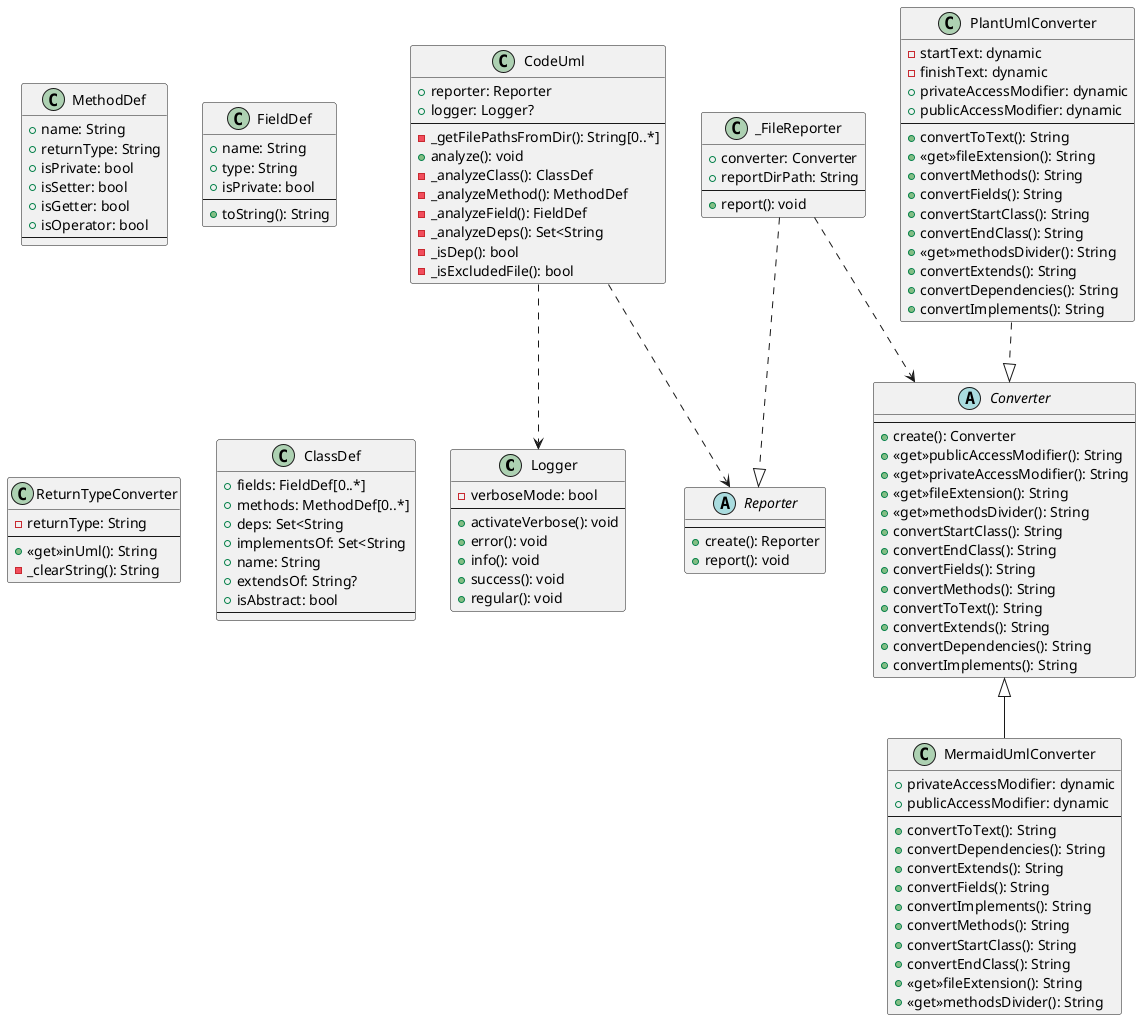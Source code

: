 @startuml
class Logger {
-verboseMode: bool
---
+activateVerbose(): void
+error(): void
+info(): void
+success(): void
+regular(): void
}
class CodeUml {
+reporter: Reporter
+logger: Logger?
---
-_getFilePathsFromDir(): String[0..*]
+analyze(): void
-_analyzeClass(): ClassDef
-_analyzeMethod(): MethodDef
-_analyzeField(): FieldDef
-_analyzeDeps(): Set<String
-_isDep(): bool
-_isExcludedFile(): bool
}
CodeUml ..> Reporter
CodeUml ..> Logger
class MethodDef {
+name: String
+returnType: String
+isPrivate: bool
+isSetter: bool
+isGetter: bool
+isOperator: bool
---
}
class FieldDef {
+name: String
+type: String
+isPrivate: bool
---
+toString(): String
}
class MermaidUmlConverter {
+privateAccessModifier: dynamic
+publicAccessModifier: dynamic
---
+convertToText(): String
+convertDependencies(): String
+convertExtends(): String
+convertFields(): String
+convertImplements(): String
+convertMethods(): String
+convertStartClass(): String
+convertEndClass(): String
+«get»fileExtension(): String
+«get»methodsDivider(): String
}
Converter <|-- MermaidUmlConverter
class ReturnTypeConverter {
-returnType: String
---
+«get»inUml(): String
-_clearString(): String
}
class PlantUmlConverter {
-startText: dynamic
-finishText: dynamic
+privateAccessModifier: dynamic
+publicAccessModifier: dynamic
---
+convertToText(): String
+«get»fileExtension(): String
+convertMethods(): String
+convertFields(): String
+convertStartClass(): String
+convertEndClass(): String
+«get»methodsDivider(): String
+convertExtends(): String
+convertDependencies(): String
+convertImplements(): String
}
PlantUmlConverter ..|> Converter
abstract class Converter {
---
+create(): Converter
+«get»publicAccessModifier(): String
+«get»privateAccessModifier(): String
+«get»fileExtension(): String
+«get»methodsDivider(): String
+convertStartClass(): String
+convertEndClass(): String
+convertFields(): String
+convertMethods(): String
+convertToText(): String
+convertExtends(): String
+convertDependencies(): String
+convertImplements(): String
}
class ClassDef {
+fields: FieldDef[0..*]
+methods: MethodDef[0..*]
+deps: Set<String
+implementsOf: Set<String
+name: String
+extendsOf: String?
+isAbstract: bool
---
}
abstract class Reporter {
---
+create(): Reporter
+report(): void
}
class _FileReporter {
+converter: Converter
+reportDirPath: String
---
+report(): void
}
_FileReporter ..> Converter
_FileReporter ..|> Reporter
@enduml
